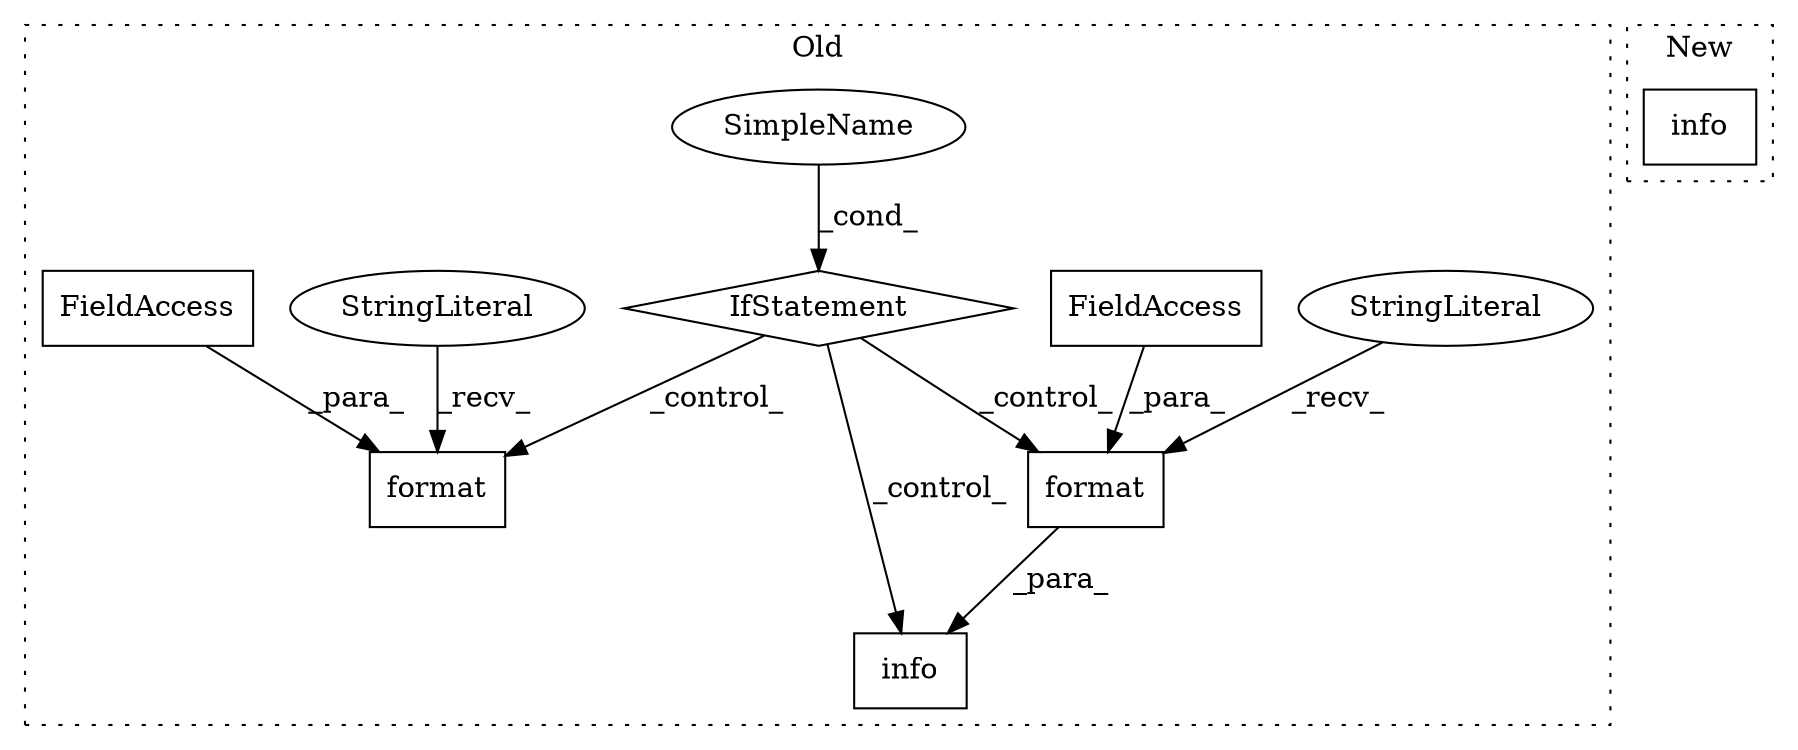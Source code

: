 digraph G {
subgraph cluster0 {
1 [label="format" a="32" s="7564,7577" l="7,1" shape="box"];
3 [label="StringLiteral" a="45" s="7552" l="11" shape="ellipse"];
4 [label="info" a="32" s="7547,7578" l="5,1" shape="box"];
5 [label="FieldAccess" a="22" s="7571" l="6" shape="box"];
6 [label="SimpleName" a="42" s="" l="" shape="ellipse"];
7 [label="format" a="32" s="7676,7689" l="7,1" shape="box"];
8 [label="StringLiteral" a="45" s="7664" l="11" shape="ellipse"];
9 [label="FieldAccess" a="22" s="7683" l="6" shape="box"];
10 [label="IfStatement" a="25" s="7338,7353" l="4,2" shape="diamond"];
label = "Old";
style="dotted";
}
subgraph cluster1 {
2 [label="info" a="32" s="6589,6676" l="5,1" shape="box"];
label = "New";
style="dotted";
}
1 -> 4 [label="_para_"];
3 -> 1 [label="_recv_"];
5 -> 1 [label="_para_"];
6 -> 10 [label="_cond_"];
8 -> 7 [label="_recv_"];
9 -> 7 [label="_para_"];
10 -> 1 [label="_control_"];
10 -> 4 [label="_control_"];
10 -> 7 [label="_control_"];
}